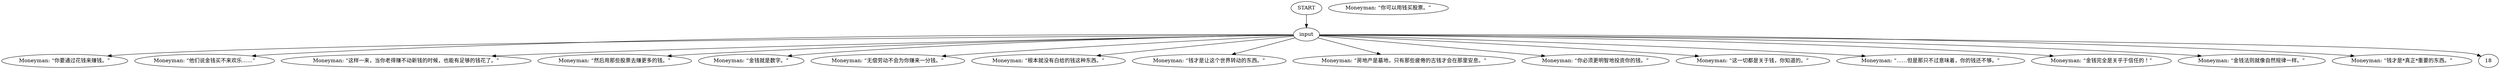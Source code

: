 # WHIRLING / MONEYMAN barks
# A wildly succesful barking moneyman exclaims lots of comments about money.
# ==================================================
digraph G {
	  0 [label="START"];
	  1 [label="input"];
	  2 [label="Moneyman: “你要通过花钱来赚钱。”"];
	  3 [label="Moneyman: “他们说金钱买不来欢乐……”"];
	  4 [label="Moneyman: “这样一来，当你老得赚不动新钱的时候，也能有足够的钱花了。”"];
	  5 [label="Moneyman: “然后用那些股票去赚更多的钱。”"];
	  6 [label="Moneyman: “金钱就是数字。”"];
	  7 [label="Moneyman: “无偿劳动不会为你赚来一分钱。”"];
	  8 [label="Moneyman: “根本就没有白给的钱这种东西。”"];
	  9 [label="Moneyman: “钱才是让这个世界转动的东西。”"];
	  10 [label="Moneyman: “房地产是墓地，只有那些疲倦的古钱才会在那里安息。”"];
	  11 [label="Moneyman: “你必须更明智地投资你的钱。”"];
	  12 [label="Moneyman: “这一切都是关于钱，你知道的。”"];
	  13 [label="Moneyman: “……但是那只不过意味着，你的钱还不够。”"];
	  14 [label="Moneyman: “金钱完全是关乎于信任的！”"];
	  15 [label="Moneyman: “你可以用钱买股票。”"];
	  16 [label="Moneyman: “金钱法则就像自然规律一样。”"];
	  17 [label="Moneyman: “钱才是*真正*重要的东西。”"];
	  0 -> 1
	  1 -> 2
	  1 -> 3
	  1 -> 4
	  1 -> 5
	  1 -> 6
	  1 -> 7
	  1 -> 8
	  1 -> 9
	  1 -> 10
	  1 -> 11
	  1 -> 12
	  1 -> 13
	  1 -> 14
	  1 -> 16
	  1 -> 17
	  1 -> 18
}


